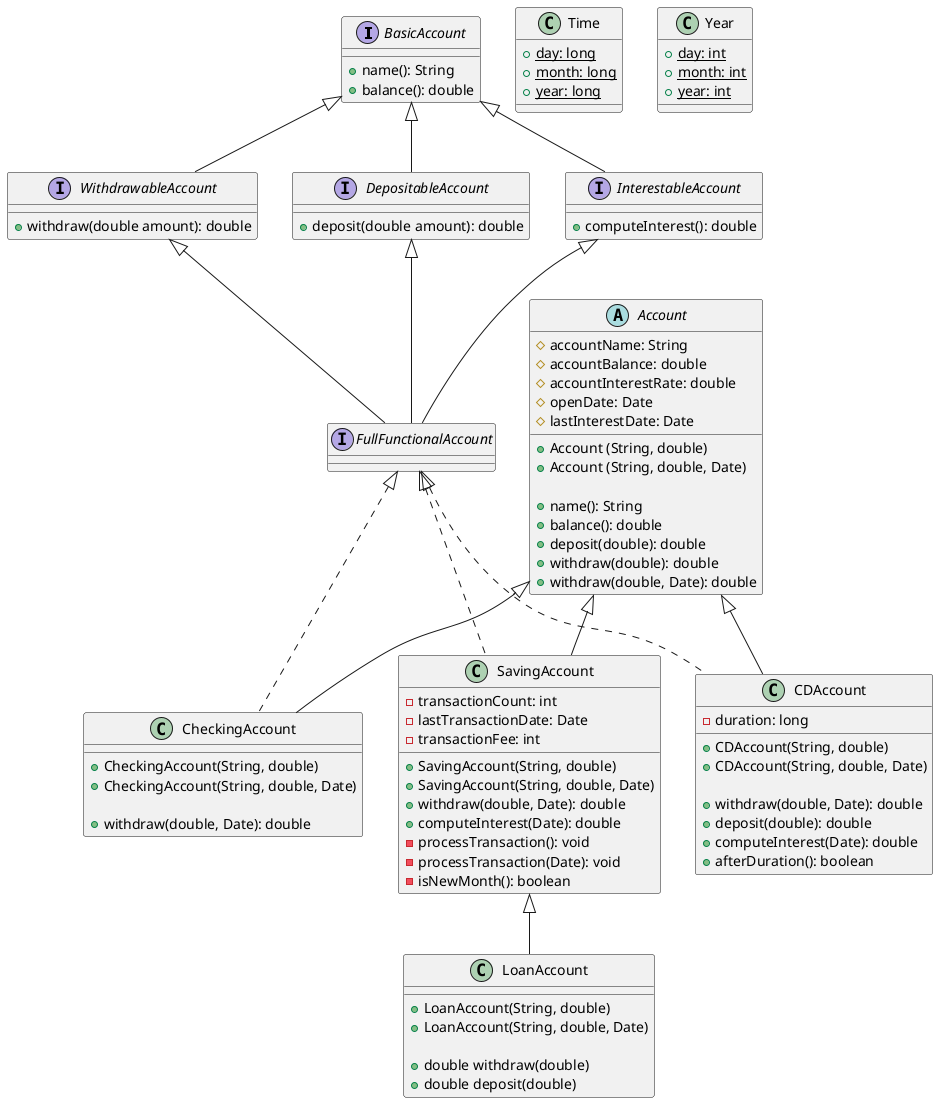 @startuml
interface BasicAccount {
    +name(): String
    +balance(): double
}

interface WithdrawableAccount extends BasicAccount {
    +withdraw(double amount): double
}

interface DepositableAccount extends BasicAccount {
    +deposit(double amount): double
}

interface InterestableAccount extends BasicAccount {
    +computeInterest(): double
}

interface FullFunctionalAccount extends WithdrawableAccount, DepositableAccount, InterestableAccount {
}

abstract class Account {
    #accountName: String
    #accountBalance: double
    #accountInterestRate: double
    #openDate: Date
    #lastInterestDate: Date

    +Account (String, double)
    +Account (String, double, Date)

    +name(): String
    +balance(): double
    +deposit(double): double
    +withdraw(double): double
    +withdraw(double, Date): double
}

class CheckingAccount extends Account implements FullFunctionalAccount {
    +CheckingAccount(String, double)
    +CheckingAccount(String, double, Date)

    +withdraw(double, Date): double
}

class SavingAccount extends Account implements FullFunctionalAccount {
    +SavingAccount(String, double)
    +SavingAccount(String, double, Date)

    -transactionCount: int
    -lastTransactionDate: Date
    -transactionFee: int

    +withdraw(double, Date): double
    +computeInterest(Date): double
    -processTransaction(): void
    -processTransaction(Date): void
    -isNewMonth(): boolean
}

class CDAccount extends Account implements FullFunctionalAccount {
    -duration: long
    +CDAccount(String, double)
    +CDAccount(String, double, Date)

    +withdraw(double, Date): double
    +deposit(double): double
    +computeInterest(Date): double
    +afterDuration(): boolean
}

class LoanAccount extends SavingAccount {
    +LoanAccount(String, double)
    +LoanAccount(String, double, Date)

    +double withdraw(double)
    +double deposit(double)
}

class Time {
    {static} +day: long
    {static} +month: long
    {static} +year: long
}

class Year {
    {static} +day: int
    {static} +month: int
    {static} +year: int
}
@enduml